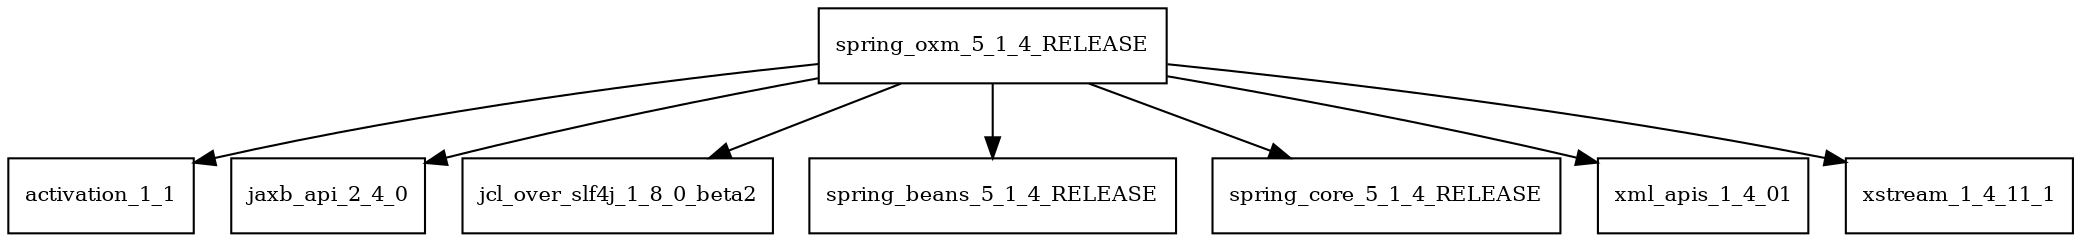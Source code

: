 digraph spring_oxm_5_1_4_RELEASE_dependencies {
  node [shape = box, fontsize=10.0];
  spring_oxm_5_1_4_RELEASE -> activation_1_1;
  spring_oxm_5_1_4_RELEASE -> jaxb_api_2_4_0;
  spring_oxm_5_1_4_RELEASE -> jcl_over_slf4j_1_8_0_beta2;
  spring_oxm_5_1_4_RELEASE -> spring_beans_5_1_4_RELEASE;
  spring_oxm_5_1_4_RELEASE -> spring_core_5_1_4_RELEASE;
  spring_oxm_5_1_4_RELEASE -> xml_apis_1_4_01;
  spring_oxm_5_1_4_RELEASE -> xstream_1_4_11_1;
}
